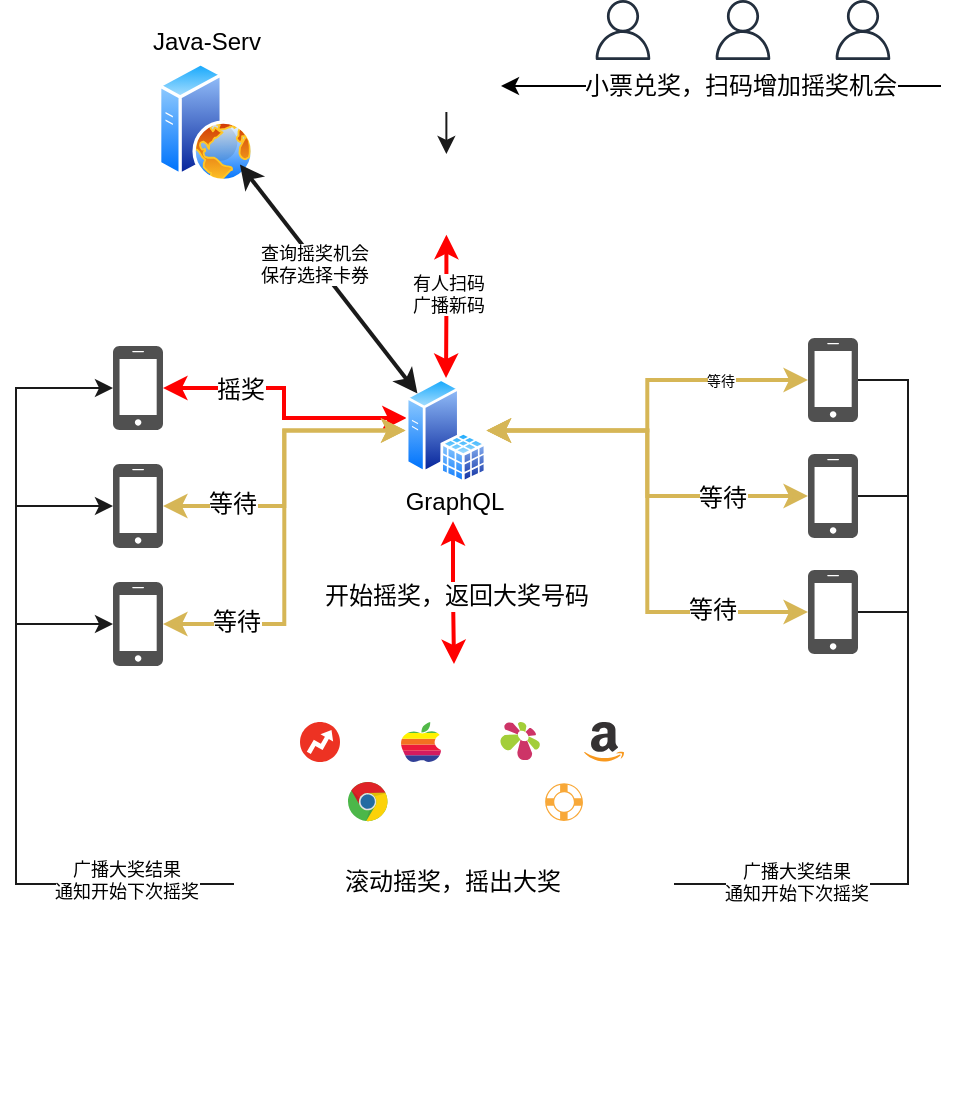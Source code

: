 <mxfile version="12.4.3" type="github" pages="1">
  <diagram id="ZQ9hvVZvNBJYVmyXXAFO" name="Page-1">
    <mxGraphModel dx="974" dy="443" grid="1" gridSize="1" guides="1" tooltips="1" connect="1" arrows="1" fold="1" page="1" pageScale="1" pageWidth="827" pageHeight="1169" math="0" shadow="0">
      <root>
        <mxCell id="0"/>
        <mxCell id="1" parent="0"/>
        <mxCell id="WEjBrDBe1VnxncM8H6Ck-12" value="" style="group" vertex="1" connectable="0" parent="1">
          <mxGeometry x="259" y="28" width="70" height="80" as="geometry"/>
        </mxCell>
        <mxCell id="WEjBrDBe1VnxncM8H6Ck-3" value="" style="aspect=fixed;perimeter=ellipsePerimeter;html=1;align=center;shadow=0;dashed=0;spacingTop=3;image;image=img/lib/active_directory/web_server.svg;" vertex="1" parent="WEjBrDBe1VnxncM8H6Ck-12">
          <mxGeometry x="11" y="20" width="48" height="60" as="geometry"/>
        </mxCell>
        <mxCell id="WEjBrDBe1VnxncM8H6Ck-9" value="Java-Serv" style="text;html=1;align=center;verticalAlign=middle;resizable=0;points=[];;autosize=1;" vertex="1" parent="WEjBrDBe1VnxncM8H6Ck-12">
          <mxGeometry width="70" height="20" as="geometry"/>
        </mxCell>
        <mxCell id="WEjBrDBe1VnxncM8H6Ck-85" style="edgeStyle=orthogonalEdgeStyle;rounded=0;orthogonalLoop=1;jettySize=auto;html=1;endArrow=classic;endFill=1;strokeColor=#FF0000;strokeWidth=2;startArrow=classic;startFill=1;" edge="1" parent="1" source="WEjBrDBe1VnxncM8H6Ck-15" target="WEjBrDBe1VnxncM8H6Ck-4">
          <mxGeometry relative="1" as="geometry">
            <Array as="points">
              <mxPoint x="333" y="211"/>
              <mxPoint x="333" y="226"/>
            </Array>
          </mxGeometry>
        </mxCell>
        <mxCell id="WEjBrDBe1VnxncM8H6Ck-95" value="摇奖" style="text;html=1;align=center;verticalAlign=middle;resizable=0;points=[];;labelBackgroundColor=#ffffff;" vertex="1" connectable="0" parent="WEjBrDBe1VnxncM8H6Ck-85">
          <mxGeometry x="-0.385" y="-1" relative="1" as="geometry">
            <mxPoint x="-3.57" as="offset"/>
          </mxGeometry>
        </mxCell>
        <mxCell id="WEjBrDBe1VnxncM8H6Ck-15" value="" style="pointerEvents=1;shadow=0;dashed=0;html=1;strokeColor=none;fillColor=#505050;labelPosition=center;verticalLabelPosition=bottom;verticalAlign=top;outlineConnect=0;align=center;shape=mxgraph.office.devices.cell_phone_iphone_standalone;" vertex="1" parent="1">
          <mxGeometry x="247.5" y="190" width="25" height="42" as="geometry"/>
        </mxCell>
        <mxCell id="WEjBrDBe1VnxncM8H6Ck-86" style="edgeStyle=orthogonalEdgeStyle;rounded=0;orthogonalLoop=1;jettySize=auto;html=1;entryX=0;entryY=0.5;entryDx=0;entryDy=0;endArrow=classic;endFill=1;strokeColor=#d6b656;strokeWidth=2;startArrow=classic;startFill=1;fillColor=#fff2cc;" edge="1" parent="1" source="WEjBrDBe1VnxncM8H6Ck-16" target="WEjBrDBe1VnxncM8H6Ck-4">
          <mxGeometry relative="1" as="geometry"/>
        </mxCell>
        <mxCell id="WEjBrDBe1VnxncM8H6Ck-96" value="等待" style="text;html=1;align=center;verticalAlign=middle;resizable=0;points=[];;labelBackgroundColor=#ffffff;" vertex="1" connectable="0" parent="WEjBrDBe1VnxncM8H6Ck-86">
          <mxGeometry x="-0.57" y="1" relative="1" as="geometry">
            <mxPoint as="offset"/>
          </mxGeometry>
        </mxCell>
        <mxCell id="WEjBrDBe1VnxncM8H6Ck-16" value="" style="pointerEvents=1;shadow=0;dashed=0;html=1;strokeColor=none;fillColor=#505050;labelPosition=center;verticalLabelPosition=bottom;verticalAlign=top;outlineConnect=0;align=center;shape=mxgraph.office.devices.cell_phone_iphone_standalone;" vertex="1" parent="1">
          <mxGeometry x="247.5" y="249" width="25" height="42" as="geometry"/>
        </mxCell>
        <mxCell id="WEjBrDBe1VnxncM8H6Ck-87" style="edgeStyle=orthogonalEdgeStyle;rounded=0;orthogonalLoop=1;jettySize=auto;html=1;entryX=0;entryY=0.5;entryDx=0;entryDy=0;endArrow=classic;endFill=1;strokeColor=#d6b656;strokeWidth=2;startArrow=classic;startFill=1;fillColor=#fff2cc;" edge="1" parent="1" source="WEjBrDBe1VnxncM8H6Ck-18" target="WEjBrDBe1VnxncM8H6Ck-4">
          <mxGeometry relative="1" as="geometry"/>
        </mxCell>
        <mxCell id="WEjBrDBe1VnxncM8H6Ck-97" value="等待" style="text;html=1;align=center;verticalAlign=middle;resizable=0;points=[];;labelBackgroundColor=#ffffff;" vertex="1" connectable="0" parent="WEjBrDBe1VnxncM8H6Ck-87">
          <mxGeometry x="-0.668" y="1" relative="1" as="geometry">
            <mxPoint as="offset"/>
          </mxGeometry>
        </mxCell>
        <mxCell id="WEjBrDBe1VnxncM8H6Ck-18" value="" style="pointerEvents=1;shadow=0;dashed=0;html=1;strokeColor=none;fillColor=#505050;labelPosition=center;verticalLabelPosition=bottom;verticalAlign=top;outlineConnect=0;align=center;shape=mxgraph.office.devices.cell_phone_iphone_standalone;" vertex="1" parent="1">
          <mxGeometry x="247.5" y="308" width="25" height="42" as="geometry"/>
        </mxCell>
        <mxCell id="WEjBrDBe1VnxncM8H6Ck-21" value="" style="shape=image;html=1;verticalAlign=top;verticalLabelPosition=bottom;labelBackgroundColor=#ffffff;imageAspect=0;aspect=fixed;image=https://cdn2.iconfinder.com/data/icons/thesquid-ink-40-free-flat-icon-pack/64/support-128.png" vertex="1" parent="1">
          <mxGeometry x="393.19" y="31" width="42" height="42" as="geometry"/>
        </mxCell>
        <mxCell id="WEjBrDBe1VnxncM8H6Ck-93" style="edgeStyle=orthogonalEdgeStyle;rounded=0;orthogonalLoop=1;jettySize=auto;html=1;endArrow=classic;endFill=1;strokeColor=#FF0000;strokeWidth=2;startArrow=classic;startFill=1;" edge="1" parent="1" source="WEjBrDBe1VnxncM8H6Ck-23" target="WEjBrDBe1VnxncM8H6Ck-4">
          <mxGeometry relative="1" as="geometry"/>
        </mxCell>
        <mxCell id="WEjBrDBe1VnxncM8H6Ck-119" value="有人扫码&lt;br&gt;广播新码" style="text;html=1;align=center;verticalAlign=middle;resizable=0;points=[];;labelBackgroundColor=#ffffff;fontSize=9;" vertex="1" connectable="0" parent="WEjBrDBe1VnxncM8H6Ck-93">
          <mxGeometry x="-0.176" y="1" relative="1" as="geometry">
            <mxPoint as="offset"/>
          </mxGeometry>
        </mxCell>
        <mxCell id="WEjBrDBe1VnxncM8H6Ck-23" value="" style="shape=image;html=1;verticalAlign=top;verticalLabelPosition=bottom;labelBackgroundColor=#ffffff;imageAspect=0;aspect=fixed;image=https://cdn1.iconfinder.com/data/icons/100-basic-for-user-interface/32/68-qr_code-128.png" vertex="1" parent="1">
          <mxGeometry x="394" y="94" width="40.38" height="40.38" as="geometry"/>
        </mxCell>
        <mxCell id="WEjBrDBe1VnxncM8H6Ck-26" value="" style="outlineConnect=0;fontColor=#232F3E;gradientColor=none;fillColor=#232F3E;strokeColor=none;dashed=0;verticalLabelPosition=bottom;verticalAlign=top;align=center;html=1;fontSize=12;fontStyle=0;aspect=fixed;pointerEvents=1;shape=mxgraph.aws4.user;" vertex="1" parent="1">
          <mxGeometry x="607.5" y="17" width="30" height="30" as="geometry"/>
        </mxCell>
        <mxCell id="WEjBrDBe1VnxncM8H6Ck-27" value="" style="outlineConnect=0;fontColor=#232F3E;gradientColor=none;fillColor=#232F3E;strokeColor=none;dashed=0;verticalLabelPosition=bottom;verticalAlign=top;align=center;html=1;fontSize=12;fontStyle=0;aspect=fixed;pointerEvents=1;shape=mxgraph.aws4.user;" vertex="1" parent="1">
          <mxGeometry x="547.5" y="17" width="30" height="30" as="geometry"/>
        </mxCell>
        <mxCell id="WEjBrDBe1VnxncM8H6Ck-28" value="" style="outlineConnect=0;fontColor=#232F3E;gradientColor=none;fillColor=#232F3E;strokeColor=none;dashed=0;verticalLabelPosition=bottom;verticalAlign=top;align=center;html=1;fontSize=12;fontStyle=0;aspect=fixed;pointerEvents=1;shape=mxgraph.aws4.user;" vertex="1" parent="1">
          <mxGeometry x="487.5" y="17" width="30" height="30" as="geometry"/>
        </mxCell>
        <mxCell id="WEjBrDBe1VnxncM8H6Ck-88" style="edgeStyle=orthogonalEdgeStyle;rounded=0;orthogonalLoop=1;jettySize=auto;html=1;endArrow=classic;endFill=1;strokeColor=#d6b656;strokeWidth=2;startArrow=classic;startFill=1;fillColor=#fff2cc;" edge="1" parent="1" source="WEjBrDBe1VnxncM8H6Ck-29" target="WEjBrDBe1VnxncM8H6Ck-4">
          <mxGeometry relative="1" as="geometry"/>
        </mxCell>
        <mxCell id="WEjBrDBe1VnxncM8H6Ck-100" value="&lt;font style=&quot;font-size: 7px&quot;&gt;等待&lt;br&gt;&lt;/font&gt;" style="text;html=1;align=center;verticalAlign=middle;resizable=0;points=[];;labelBackgroundColor=#ffffff;" vertex="1" connectable="0" parent="WEjBrDBe1VnxncM8H6Ck-88">
          <mxGeometry x="-0.444" y="-3" relative="1" as="geometry">
            <mxPoint x="7.72" y="1.86" as="offset"/>
          </mxGeometry>
        </mxCell>
        <mxCell id="WEjBrDBe1VnxncM8H6Ck-29" value="" style="pointerEvents=1;shadow=0;dashed=0;html=1;strokeColor=none;fillColor=#505050;labelPosition=center;verticalLabelPosition=bottom;verticalAlign=top;outlineConnect=0;align=center;shape=mxgraph.office.devices.cell_phone_iphone_standalone;" vertex="1" parent="1">
          <mxGeometry x="595" y="186" width="25" height="42" as="geometry"/>
        </mxCell>
        <mxCell id="WEjBrDBe1VnxncM8H6Ck-89" style="edgeStyle=orthogonalEdgeStyle;rounded=0;orthogonalLoop=1;jettySize=auto;html=1;endArrow=classic;endFill=1;strokeColor=#d6b656;strokeWidth=2;startArrow=classic;startFill=1;fillColor=#fff2cc;" edge="1" parent="1" source="WEjBrDBe1VnxncM8H6Ck-30" target="WEjBrDBe1VnxncM8H6Ck-4">
          <mxGeometry relative="1" as="geometry"/>
        </mxCell>
        <mxCell id="WEjBrDBe1VnxncM8H6Ck-98" value="等待" style="text;html=1;align=center;verticalAlign=middle;resizable=0;points=[];;labelBackgroundColor=#ffffff;" vertex="1" connectable="0" parent="WEjBrDBe1VnxncM8H6Ck-89">
          <mxGeometry x="-0.55" y="1" relative="1" as="geometry">
            <mxPoint as="offset"/>
          </mxGeometry>
        </mxCell>
        <mxCell id="WEjBrDBe1VnxncM8H6Ck-30" value="" style="pointerEvents=1;shadow=0;dashed=0;html=1;strokeColor=none;fillColor=#505050;labelPosition=center;verticalLabelPosition=bottom;verticalAlign=top;outlineConnect=0;align=center;shape=mxgraph.office.devices.cell_phone_iphone_standalone;" vertex="1" parent="1">
          <mxGeometry x="595" y="244" width="25" height="42" as="geometry"/>
        </mxCell>
        <mxCell id="WEjBrDBe1VnxncM8H6Ck-91" style="edgeStyle=orthogonalEdgeStyle;rounded=0;orthogonalLoop=1;jettySize=auto;html=1;entryX=1;entryY=0.5;entryDx=0;entryDy=0;endArrow=classic;endFill=1;strokeColor=#d6b656;strokeWidth=2;startArrow=classic;startFill=1;fillColor=#fff2cc;" edge="1" parent="1" source="WEjBrDBe1VnxncM8H6Ck-32" target="WEjBrDBe1VnxncM8H6Ck-4">
          <mxGeometry relative="1" as="geometry"/>
        </mxCell>
        <mxCell id="WEjBrDBe1VnxncM8H6Ck-99" value="等待" style="text;html=1;align=center;verticalAlign=middle;resizable=0;points=[];;labelBackgroundColor=#ffffff;" vertex="1" connectable="0" parent="WEjBrDBe1VnxncM8H6Ck-91">
          <mxGeometry x="-0.616" y="-1" relative="1" as="geometry">
            <mxPoint as="offset"/>
          </mxGeometry>
        </mxCell>
        <mxCell id="WEjBrDBe1VnxncM8H6Ck-32" value="" style="pointerEvents=1;shadow=0;dashed=0;html=1;strokeColor=none;fillColor=#505050;labelPosition=center;verticalLabelPosition=bottom;verticalAlign=top;outlineConnect=0;align=center;shape=mxgraph.office.devices.cell_phone_iphone_standalone;" vertex="1" parent="1">
          <mxGeometry x="595" y="302" width="25" height="42" as="geometry"/>
        </mxCell>
        <mxCell id="WEjBrDBe1VnxncM8H6Ck-33" value="" style="endArrow=classic;html=1;" edge="1" parent="1">
          <mxGeometry width="50" height="50" relative="1" as="geometry">
            <mxPoint x="661.5" y="60" as="sourcePoint"/>
            <mxPoint x="441.5" y="60" as="targetPoint"/>
          </mxGeometry>
        </mxCell>
        <mxCell id="WEjBrDBe1VnxncM8H6Ck-34" value="小票兑奖，扫码增加摇奖机会" style="text;html=1;align=center;verticalAlign=middle;resizable=0;points=[];;labelBackgroundColor=#ffffff;" vertex="1" connectable="0" parent="WEjBrDBe1VnxncM8H6Ck-33">
          <mxGeometry x="0.049" y="-1" relative="1" as="geometry">
            <mxPoint x="15.24" y="1" as="offset"/>
          </mxGeometry>
        </mxCell>
        <mxCell id="WEjBrDBe1VnxncM8H6Ck-81" value="" style="group" vertex="1" connectable="0" parent="1">
          <mxGeometry x="308" y="349" width="220" height="220" as="geometry"/>
        </mxCell>
        <mxCell id="WEjBrDBe1VnxncM8H6Ck-8" value="" style="shape=image;html=1;verticalAlign=top;verticalLabelPosition=bottom;labelBackgroundColor=#ffffff;imageAspect=0;aspect=fixed;image=https://cdn2.iconfinder.com/data/icons/pittogrammi/142/03-128.png" vertex="1" parent="WEjBrDBe1VnxncM8H6Ck-81">
          <mxGeometry width="220" height="220" as="geometry"/>
        </mxCell>
        <mxCell id="WEjBrDBe1VnxncM8H6Ck-69" value="" style="dashed=0;outlineConnect=0;html=1;align=center;labelPosition=center;verticalLabelPosition=bottom;verticalAlign=top;shape=mxgraph.weblogos.apple_classic" vertex="1" parent="WEjBrDBe1VnxncM8H6Ck-81">
          <mxGeometry x="83.5" y="29" width="20" height="20" as="geometry"/>
        </mxCell>
        <mxCell id="WEjBrDBe1VnxncM8H6Ck-71" value="" style="dashed=0;outlineConnect=0;html=1;align=center;labelPosition=center;verticalLabelPosition=bottom;verticalAlign=top;shape=mxgraph.weblogos.amazon" vertex="1" parent="WEjBrDBe1VnxncM8H6Ck-81">
          <mxGeometry x="175" y="29.0" width="20" height="20" as="geometry"/>
        </mxCell>
        <mxCell id="WEjBrDBe1VnxncM8H6Ck-72" value="" style="dashed=0;outlineConnect=0;html=1;align=center;labelPosition=center;verticalLabelPosition=bottom;verticalAlign=top;shape=mxgraph.weblogos.chrome" vertex="1" parent="WEjBrDBe1VnxncM8H6Ck-81">
          <mxGeometry x="57" y="59" width="20" height="20" as="geometry"/>
        </mxCell>
        <mxCell id="WEjBrDBe1VnxncM8H6Ck-74" value="" style="dashed=0;outlineConnect=0;html=1;align=center;labelPosition=center;verticalLabelPosition=bottom;verticalAlign=top;shape=mxgraph.weblogos.bookmarks.fr" vertex="1" parent="WEjBrDBe1VnxncM8H6Ck-81">
          <mxGeometry x="133" y="29" width="20" height="20" as="geometry"/>
        </mxCell>
        <mxCell id="WEjBrDBe1VnxncM8H6Ck-75" value="" style="dashed=0;outlineConnect=0;html=1;align=center;labelPosition=center;verticalLabelPosition=bottom;verticalAlign=top;shape=mxgraph.weblogos.buzzfeed;fillColor=#ED3223;strokeColor=none" vertex="1" parent="WEjBrDBe1VnxncM8H6Ck-81">
          <mxGeometry x="33" y="29" width="20" height="20" as="geometry"/>
        </mxCell>
        <mxCell id="WEjBrDBe1VnxncM8H6Ck-76" value="" style="dashed=0;outlineConnect=0;html=1;align=center;labelPosition=center;verticalLabelPosition=bottom;verticalAlign=top;shape=mxgraph.weblogos.designfloat;strokeColor=none" vertex="1" parent="WEjBrDBe1VnxncM8H6Ck-81">
          <mxGeometry x="155" y="59.0" width="20" height="20" as="geometry"/>
        </mxCell>
        <mxCell id="WEjBrDBe1VnxncM8H6Ck-77" value="滚动摇奖，摇出大奖" style="text;html=1;align=center;verticalAlign=middle;resizable=0;points=[];;autosize=1;" vertex="1" parent="WEjBrDBe1VnxncM8H6Ck-81">
          <mxGeometry x="49" y="99" width="119" height="19" as="geometry"/>
        </mxCell>
        <mxCell id="WEjBrDBe1VnxncM8H6Ck-83" value="" style="group" vertex="1" connectable="0" parent="1">
          <mxGeometry x="387.5" y="206" width="77" height="70" as="geometry"/>
        </mxCell>
        <mxCell id="WEjBrDBe1VnxncM8H6Ck-4" value="" style="aspect=fixed;perimeter=ellipsePerimeter;html=1;align=center;shadow=0;dashed=0;spacingTop=3;image;image=img/lib/active_directory/sql_server.svg;" vertex="1" parent="WEjBrDBe1VnxncM8H6Ck-83">
          <mxGeometry x="6.288" width="40.46" height="52.545" as="geometry"/>
        </mxCell>
        <mxCell id="WEjBrDBe1VnxncM8H6Ck-10" value="GraphQL" style="text;html=1;align=center;verticalAlign=middle;resizable=0;points=[];;autosize=1;" vertex="1" parent="WEjBrDBe1VnxncM8H6Ck-83">
          <mxGeometry y="51.579" width="60" height="20" as="geometry"/>
        </mxCell>
        <mxCell id="WEjBrDBe1VnxncM8H6Ck-92" style="edgeStyle=orthogonalEdgeStyle;rounded=0;orthogonalLoop=1;jettySize=auto;html=1;endArrow=classic;endFill=1;strokeColor=#FF0000;strokeWidth=2;startArrow=classic;startFill=1;" edge="1" parent="1" source="WEjBrDBe1VnxncM8H6Ck-10" target="WEjBrDBe1VnxncM8H6Ck-8">
          <mxGeometry relative="1" as="geometry"/>
        </mxCell>
        <mxCell id="WEjBrDBe1VnxncM8H6Ck-107" value="开始摇奖，返回大奖号码" style="text;html=1;align=center;verticalAlign=middle;resizable=0;points=[];;labelBackgroundColor=#ffffff;" vertex="1" connectable="0" parent="WEjBrDBe1VnxncM8H6Ck-92">
          <mxGeometry x="0.04" y="1" relative="1" as="geometry">
            <mxPoint as="offset"/>
          </mxGeometry>
        </mxCell>
        <mxCell id="WEjBrDBe1VnxncM8H6Ck-102" value="" style="endArrow=classic;html=1;strokeColor=#1A1A1A;strokeWidth=2;exitX=0;exitY=0;exitDx=0;exitDy=0;entryX=1;entryY=1;entryDx=0;entryDy=0;startArrow=classic;startFill=1;" edge="1" parent="1" source="WEjBrDBe1VnxncM8H6Ck-4" target="WEjBrDBe1VnxncM8H6Ck-3">
          <mxGeometry width="50" height="50" relative="1" as="geometry">
            <mxPoint x="180" y="171" as="sourcePoint"/>
            <mxPoint x="230" y="121" as="targetPoint"/>
          </mxGeometry>
        </mxCell>
        <mxCell id="WEjBrDBe1VnxncM8H6Ck-109" value="查询摇奖机会&lt;br&gt;保存选择卡券" style="text;html=1;align=center;verticalAlign=middle;resizable=0;points=[];;labelBackgroundColor=#ffffff;fontSize=9;" vertex="1" connectable="0" parent="WEjBrDBe1VnxncM8H6Ck-102">
          <mxGeometry x="0.149" y="1" relative="1" as="geometry">
            <mxPoint as="offset"/>
          </mxGeometry>
        </mxCell>
        <mxCell id="WEjBrDBe1VnxncM8H6Ck-110" style="edgeStyle=orthogonalEdgeStyle;rounded=0;orthogonalLoop=1;jettySize=auto;html=1;startArrow=none;startFill=0;endArrow=classic;endFill=1;strokeColor=#1A1A1A;strokeWidth=1;fontSize=9;" edge="1" parent="1" source="WEjBrDBe1VnxncM8H6Ck-8" target="WEjBrDBe1VnxncM8H6Ck-15">
          <mxGeometry relative="1" as="geometry">
            <Array as="points">
              <mxPoint x="199" y="459"/>
              <mxPoint x="199" y="211"/>
            </Array>
          </mxGeometry>
        </mxCell>
        <mxCell id="WEjBrDBe1VnxncM8H6Ck-111" style="edgeStyle=orthogonalEdgeStyle;rounded=0;orthogonalLoop=1;jettySize=auto;html=1;startArrow=none;startFill=0;endArrow=classic;endFill=1;strokeColor=#1A1A1A;strokeWidth=1;fontSize=9;" edge="1" parent="1" source="WEjBrDBe1VnxncM8H6Ck-8" target="WEjBrDBe1VnxncM8H6Ck-16">
          <mxGeometry relative="1" as="geometry">
            <Array as="points">
              <mxPoint x="199" y="459"/>
              <mxPoint x="199" y="270"/>
            </Array>
          </mxGeometry>
        </mxCell>
        <mxCell id="WEjBrDBe1VnxncM8H6Ck-112" style="edgeStyle=orthogonalEdgeStyle;rounded=0;orthogonalLoop=1;jettySize=auto;html=1;startArrow=none;startFill=0;endArrow=classic;endFill=1;strokeColor=#1A1A1A;strokeWidth=1;fontSize=9;" edge="1" parent="1" source="WEjBrDBe1VnxncM8H6Ck-8" target="WEjBrDBe1VnxncM8H6Ck-18">
          <mxGeometry relative="1" as="geometry">
            <Array as="points">
              <mxPoint x="199" y="459"/>
              <mxPoint x="199" y="329"/>
            </Array>
          </mxGeometry>
        </mxCell>
        <mxCell id="WEjBrDBe1VnxncM8H6Ck-117" value="广播大奖结果&lt;br&gt;通知开始下次摇奖" style="text;html=1;align=center;verticalAlign=middle;resizable=0;points=[];;labelBackgroundColor=#ffffff;fontSize=9;" vertex="1" connectable="0" parent="WEjBrDBe1VnxncM8H6Ck-112">
          <mxGeometry x="-0.625" y="-2" relative="1" as="geometry">
            <mxPoint as="offset"/>
          </mxGeometry>
        </mxCell>
        <mxCell id="WEjBrDBe1VnxncM8H6Ck-113" style="edgeStyle=orthogonalEdgeStyle;rounded=0;orthogonalLoop=1;jettySize=auto;html=1;exitX=1;exitY=0.5;exitDx=0;exitDy=0;startArrow=none;startFill=0;endArrow=none;endFill=0;strokeColor=#1A1A1A;strokeWidth=1;fontSize=9;" edge="1" parent="1" source="WEjBrDBe1VnxncM8H6Ck-8" target="WEjBrDBe1VnxncM8H6Ck-29">
          <mxGeometry relative="1" as="geometry">
            <Array as="points">
              <mxPoint x="645" y="459"/>
              <mxPoint x="645" y="207"/>
            </Array>
          </mxGeometry>
        </mxCell>
        <mxCell id="WEjBrDBe1VnxncM8H6Ck-114" style="edgeStyle=orthogonalEdgeStyle;rounded=0;orthogonalLoop=1;jettySize=auto;html=1;startArrow=none;startFill=0;endArrow=none;endFill=0;strokeColor=#1A1A1A;strokeWidth=1;fontSize=9;" edge="1" parent="1" source="WEjBrDBe1VnxncM8H6Ck-8" target="WEjBrDBe1VnxncM8H6Ck-30">
          <mxGeometry relative="1" as="geometry">
            <Array as="points">
              <mxPoint x="645" y="459"/>
              <mxPoint x="645" y="265"/>
            </Array>
          </mxGeometry>
        </mxCell>
        <mxCell id="WEjBrDBe1VnxncM8H6Ck-115" style="edgeStyle=orthogonalEdgeStyle;rounded=0;orthogonalLoop=1;jettySize=auto;html=1;startArrow=none;startFill=0;endArrow=none;endFill=0;strokeColor=#1A1A1A;strokeWidth=1;fontSize=9;" edge="1" parent="1" source="WEjBrDBe1VnxncM8H6Ck-8" target="WEjBrDBe1VnxncM8H6Ck-32">
          <mxGeometry relative="1" as="geometry">
            <Array as="points">
              <mxPoint x="645" y="459"/>
              <mxPoint x="645" y="323"/>
            </Array>
          </mxGeometry>
        </mxCell>
        <mxCell id="WEjBrDBe1VnxncM8H6Ck-116" value="广播大奖结果&lt;br&gt;通知开始下次摇奖" style="text;html=1;align=center;verticalAlign=middle;resizable=0;points=[];;labelBackgroundColor=#ffffff;fontSize=9;" vertex="1" connectable="0" parent="WEjBrDBe1VnxncM8H6Ck-115">
          <mxGeometry x="-0.564" y="1" relative="1" as="geometry">
            <mxPoint as="offset"/>
          </mxGeometry>
        </mxCell>
        <mxCell id="WEjBrDBe1VnxncM8H6Ck-118" value="" style="endArrow=classic;html=1;strokeColor=#1A1A1A;strokeWidth=1;fontSize=9;exitX=0.5;exitY=1;exitDx=0;exitDy=0;entryX=0.5;entryY=0;entryDx=0;entryDy=0;" edge="1" parent="1" source="WEjBrDBe1VnxncM8H6Ck-21" target="WEjBrDBe1VnxncM8H6Ck-23">
          <mxGeometry width="50" height="50" relative="1" as="geometry">
            <mxPoint x="121" y="120" as="sourcePoint"/>
            <mxPoint x="171" y="70" as="targetPoint"/>
          </mxGeometry>
        </mxCell>
      </root>
    </mxGraphModel>
  </diagram>
</mxfile>
